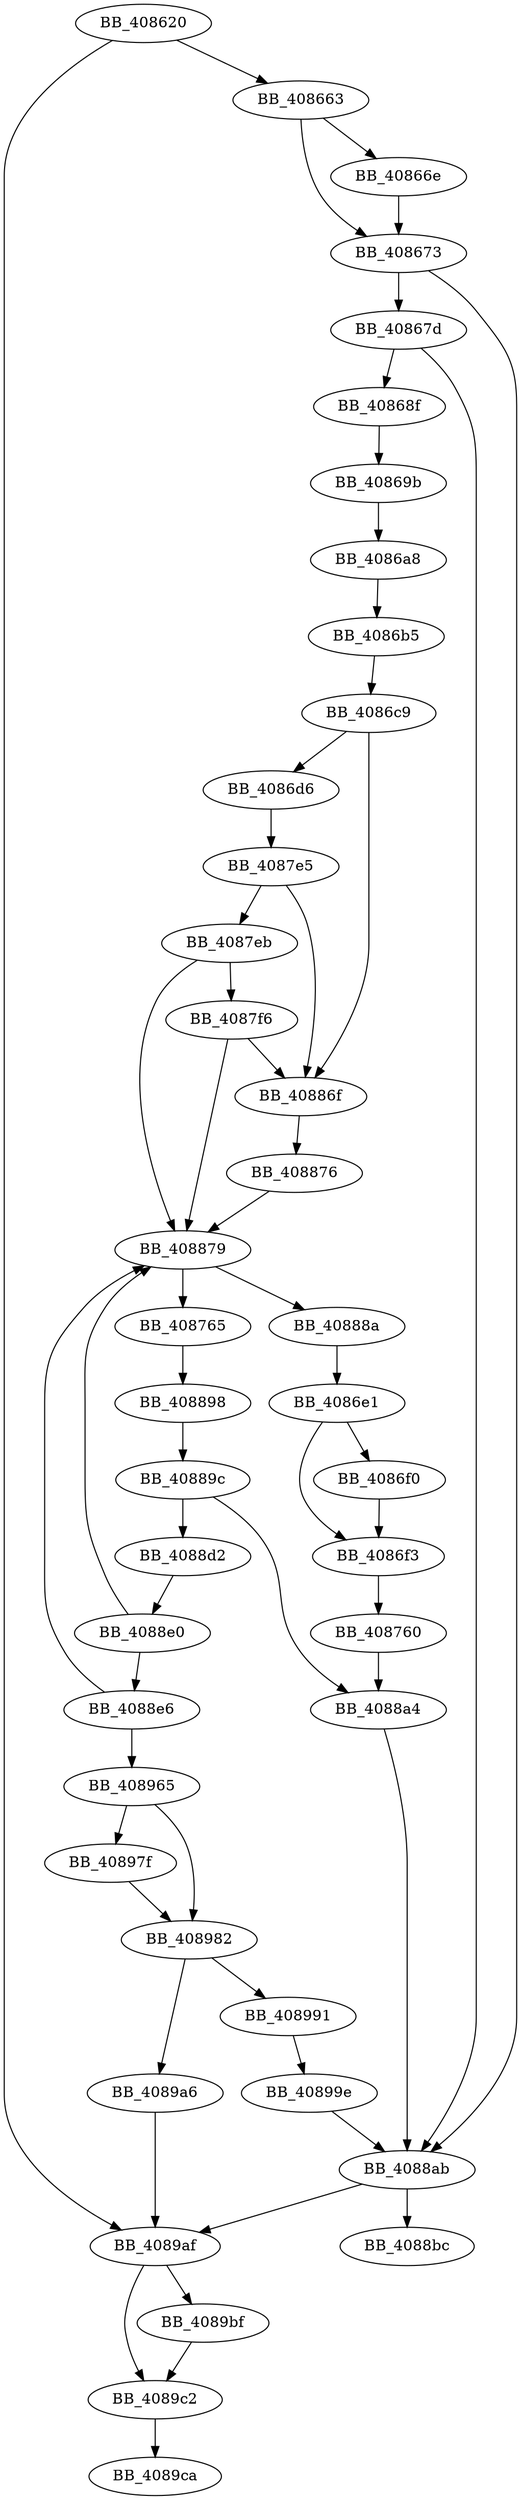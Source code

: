 DiGraph sub_408620{
BB_408620->BB_408663
BB_408620->BB_4089af
BB_408663->BB_40866e
BB_408663->BB_408673
BB_40866e->BB_408673
BB_408673->BB_40867d
BB_408673->BB_4088ab
BB_40867d->BB_40868f
BB_40867d->BB_4088ab
BB_40868f->BB_40869b
BB_40869b->BB_4086a8
BB_4086a8->BB_4086b5
BB_4086b5->BB_4086c9
BB_4086c9->BB_4086d6
BB_4086c9->BB_40886f
BB_4086d6->BB_4087e5
BB_4086e1->BB_4086f0
BB_4086e1->BB_4086f3
BB_4086f0->BB_4086f3
BB_4086f3->BB_408760
BB_408760->BB_4088a4
BB_408765->BB_408898
BB_4087e5->BB_4087eb
BB_4087e5->BB_40886f
BB_4087eb->BB_4087f6
BB_4087eb->BB_408879
BB_4087f6->BB_40886f
BB_4087f6->BB_408879
BB_40886f->BB_408876
BB_408876->BB_408879
BB_408879->BB_408765
BB_408879->BB_40888a
BB_40888a->BB_4086e1
BB_408898->BB_40889c
BB_40889c->BB_4088a4
BB_40889c->BB_4088d2
BB_4088a4->BB_4088ab
BB_4088ab->BB_4088bc
BB_4088ab->BB_4089af
BB_4088d2->BB_4088e0
BB_4088e0->BB_408879
BB_4088e0->BB_4088e6
BB_4088e6->BB_408879
BB_4088e6->BB_408965
BB_408965->BB_40897f
BB_408965->BB_408982
BB_40897f->BB_408982
BB_408982->BB_408991
BB_408982->BB_4089a6
BB_408991->BB_40899e
BB_40899e->BB_4088ab
BB_4089a6->BB_4089af
BB_4089af->BB_4089bf
BB_4089af->BB_4089c2
BB_4089bf->BB_4089c2
BB_4089c2->BB_4089ca
}

